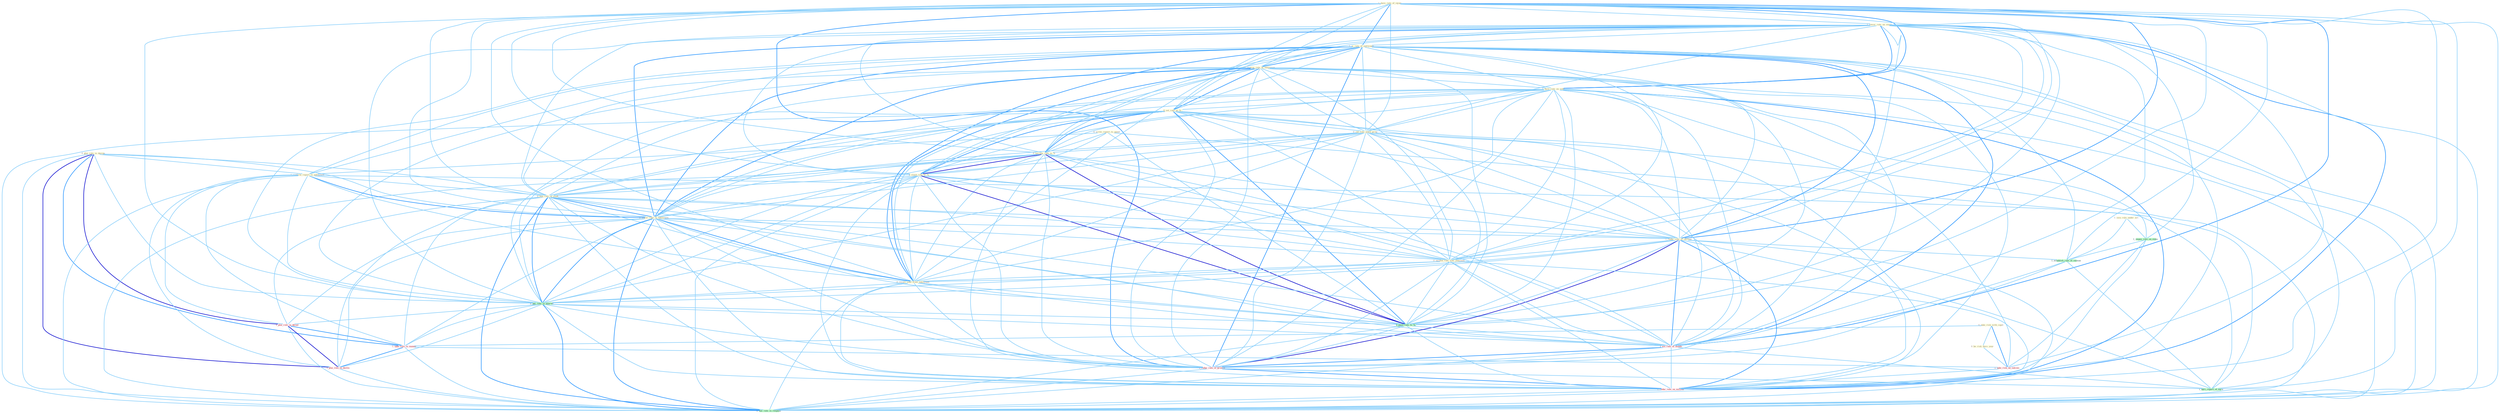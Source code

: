 Graph G{ 
    node
    [shape=polygon,style=filled,width=.5,height=.06,color="#BDFCC9",fixedsize=true,fontsize=4,
    fontcolor="#2f4f4f"];
    {node
    [color="#ffffe0", fontcolor="#8b7d6b"] "1_have_rate_of_injuri " "1_issu_rule_under_act " "1_lower_rate_on_stock " "1_is_rate_of_entitynam " "0_improv_rate_at_entitynam " "1_have_rate_on_vote " "0_set_rate_at_% " "0_take_risk_with_capit " "0_cut_rate_amid_grow " "0_write_report_to_panel " "0_plai_role_in_design " "0_be_risk_dure_year " "0_increas_rate_to_% " "0_slash_rate_to_% " "1_confirm_report_in_entitynam " "0_had_rate_in_studi " "0_lower_rate_in_entitynam " "1_reduc_rate_of_increas " "0_exceed_rate_sinc_yearnum " "0_receiv_rate_from_entitynam "}
{node [color="#fff0f5", fontcolor="#b22222"] "1_plai_role_in_decad " "1_take_role_in_manag " "1_take_risk_on_outcom " "1_plai_role_in_declin " "1_wa_rate_of_month " "1_reduc_rate_of_growth " "1_reduc_rate_on_million "}
edge [color="#B0E2FF"];

	"1_have_rate_of_injuri " -- "1_lower_rate_on_stock " [w="1", color="#87cefa" ];
	"1_have_rate_of_injuri " -- "1_is_rate_of_entitynam " [w="2", color="#1e90ff" , len=0.8];
	"1_have_rate_of_injuri " -- "0_improv_rate_at_entitynam " [w="1", color="#87cefa" ];
	"1_have_rate_of_injuri " -- "1_have_rate_on_vote " [w="2", color="#1e90ff" , len=0.8];
	"1_have_rate_of_injuri " -- "0_set_rate_at_% " [w="1", color="#87cefa" ];
	"1_have_rate_of_injuri " -- "0_cut_rate_amid_grow " [w="1", color="#87cefa" ];
	"1_have_rate_of_injuri " -- "0_increas_rate_to_% " [w="1", color="#87cefa" ];
	"1_have_rate_of_injuri " -- "0_slash_rate_to_% " [w="1", color="#87cefa" ];
	"1_have_rate_of_injuri " -- "0_had_rate_in_studi " [w="1", color="#87cefa" ];
	"1_have_rate_of_injuri " -- "0_lower_rate_in_entitynam " [w="1", color="#87cefa" ];
	"1_have_rate_of_injuri " -- "1_reduc_rate_of_increas " [w="2", color="#1e90ff" , len=0.8];
	"1_have_rate_of_injuri " -- "0_exceed_rate_sinc_yearnum " [w="1", color="#87cefa" ];
	"1_have_rate_of_injuri " -- "0_receiv_rate_from_entitynam " [w="1", color="#87cefa" ];
	"1_have_rate_of_injuri " -- "0_pai_rate_in_quarter " [w="1", color="#87cefa" ];
	"1_have_rate_of_injuri " -- "0_push_rate_to_% " [w="1", color="#87cefa" ];
	"1_have_rate_of_injuri " -- "1_establish_rule_of_immun " [w="1", color="#87cefa" ];
	"1_have_rate_of_injuri " -- "1_wa_rate_of_month " [w="2", color="#1e90ff" , len=0.8];
	"1_have_rate_of_injuri " -- "1_reduc_rate_of_growth " [w="2", color="#1e90ff" , len=0.8];
	"1_have_rate_of_injuri " -- "1_reduc_rate_on_million " [w="1", color="#87cefa" ];
	"1_have_rate_of_injuri " -- "1_hurt_report_of_earn " [w="1", color="#87cefa" ];
	"1_have_rate_of_injuri " -- "0_eas_rate_in_respons " [w="1", color="#87cefa" ];
	"1_issu_rule_under_act " -- "1_impos_rule_on_state " [w="1", color="#87cefa" ];
	"1_issu_rule_under_act " -- "1_establish_rule_of_immun " [w="1", color="#87cefa" ];
	"1_lower_rate_on_stock " -- "1_is_rate_of_entitynam " [w="1", color="#87cefa" ];
	"1_lower_rate_on_stock " -- "0_improv_rate_at_entitynam " [w="1", color="#87cefa" ];
	"1_lower_rate_on_stock " -- "1_have_rate_on_vote " [w="2", color="#1e90ff" , len=0.8];
	"1_lower_rate_on_stock " -- "0_set_rate_at_% " [w="1", color="#87cefa" ];
	"1_lower_rate_on_stock " -- "0_cut_rate_amid_grow " [w="1", color="#87cefa" ];
	"1_lower_rate_on_stock " -- "0_increas_rate_to_% " [w="1", color="#87cefa" ];
	"1_lower_rate_on_stock " -- "0_slash_rate_to_% " [w="1", color="#87cefa" ];
	"1_lower_rate_on_stock " -- "0_had_rate_in_studi " [w="1", color="#87cefa" ];
	"1_lower_rate_on_stock " -- "0_lower_rate_in_entitynam " [w="2", color="#1e90ff" , len=0.8];
	"1_lower_rate_on_stock " -- "1_reduc_rate_of_increas " [w="1", color="#87cefa" ];
	"1_lower_rate_on_stock " -- "0_exceed_rate_sinc_yearnum " [w="1", color="#87cefa" ];
	"1_lower_rate_on_stock " -- "0_receiv_rate_from_entitynam " [w="1", color="#87cefa" ];
	"1_lower_rate_on_stock " -- "1_impos_rule_on_state " [w="1", color="#87cefa" ];
	"1_lower_rate_on_stock " -- "0_pai_rate_in_quarter " [w="1", color="#87cefa" ];
	"1_lower_rate_on_stock " -- "0_push_rate_to_% " [w="1", color="#87cefa" ];
	"1_lower_rate_on_stock " -- "1_take_risk_on_outcom " [w="1", color="#87cefa" ];
	"1_lower_rate_on_stock " -- "1_wa_rate_of_month " [w="1", color="#87cefa" ];
	"1_lower_rate_on_stock " -- "1_reduc_rate_of_growth " [w="1", color="#87cefa" ];
	"1_lower_rate_on_stock " -- "1_reduc_rate_on_million " [w="2", color="#1e90ff" , len=0.8];
	"1_lower_rate_on_stock " -- "0_eas_rate_in_respons " [w="1", color="#87cefa" ];
	"1_is_rate_of_entitynam " -- "0_improv_rate_at_entitynam " [w="2", color="#1e90ff" , len=0.8];
	"1_is_rate_of_entitynam " -- "1_have_rate_on_vote " [w="1", color="#87cefa" ];
	"1_is_rate_of_entitynam " -- "0_set_rate_at_% " [w="1", color="#87cefa" ];
	"1_is_rate_of_entitynam " -- "0_cut_rate_amid_grow " [w="1", color="#87cefa" ];
	"1_is_rate_of_entitynam " -- "0_increas_rate_to_% " [w="1", color="#87cefa" ];
	"1_is_rate_of_entitynam " -- "0_slash_rate_to_% " [w="1", color="#87cefa" ];
	"1_is_rate_of_entitynam " -- "1_confirm_report_in_entitynam " [w="1", color="#87cefa" ];
	"1_is_rate_of_entitynam " -- "0_had_rate_in_studi " [w="1", color="#87cefa" ];
	"1_is_rate_of_entitynam " -- "0_lower_rate_in_entitynam " [w="2", color="#1e90ff" , len=0.8];
	"1_is_rate_of_entitynam " -- "1_reduc_rate_of_increas " [w="2", color="#1e90ff" , len=0.8];
	"1_is_rate_of_entitynam " -- "0_exceed_rate_sinc_yearnum " [w="1", color="#87cefa" ];
	"1_is_rate_of_entitynam " -- "0_receiv_rate_from_entitynam " [w="2", color="#1e90ff" , len=0.8];
	"1_is_rate_of_entitynam " -- "0_pai_rate_in_quarter " [w="1", color="#87cefa" ];
	"1_is_rate_of_entitynam " -- "0_push_rate_to_% " [w="1", color="#87cefa" ];
	"1_is_rate_of_entitynam " -- "1_establish_rule_of_immun " [w="1", color="#87cefa" ];
	"1_is_rate_of_entitynam " -- "1_wa_rate_of_month " [w="2", color="#1e90ff" , len=0.8];
	"1_is_rate_of_entitynam " -- "1_reduc_rate_of_growth " [w="2", color="#1e90ff" , len=0.8];
	"1_is_rate_of_entitynam " -- "1_reduc_rate_on_million " [w="1", color="#87cefa" ];
	"1_is_rate_of_entitynam " -- "1_hurt_report_of_earn " [w="1", color="#87cefa" ];
	"1_is_rate_of_entitynam " -- "0_eas_rate_in_respons " [w="1", color="#87cefa" ];
	"0_improv_rate_at_entitynam " -- "1_have_rate_on_vote " [w="1", color="#87cefa" ];
	"0_improv_rate_at_entitynam " -- "0_set_rate_at_% " [w="2", color="#1e90ff" , len=0.8];
	"0_improv_rate_at_entitynam " -- "0_cut_rate_amid_grow " [w="1", color="#87cefa" ];
	"0_improv_rate_at_entitynam " -- "0_increas_rate_to_% " [w="1", color="#87cefa" ];
	"0_improv_rate_at_entitynam " -- "0_slash_rate_to_% " [w="1", color="#87cefa" ];
	"0_improv_rate_at_entitynam " -- "1_confirm_report_in_entitynam " [w="1", color="#87cefa" ];
	"0_improv_rate_at_entitynam " -- "0_had_rate_in_studi " [w="1", color="#87cefa" ];
	"0_improv_rate_at_entitynam " -- "0_lower_rate_in_entitynam " [w="2", color="#1e90ff" , len=0.8];
	"0_improv_rate_at_entitynam " -- "1_reduc_rate_of_increas " [w="1", color="#87cefa" ];
	"0_improv_rate_at_entitynam " -- "0_exceed_rate_sinc_yearnum " [w="1", color="#87cefa" ];
	"0_improv_rate_at_entitynam " -- "0_receiv_rate_from_entitynam " [w="2", color="#1e90ff" , len=0.8];
	"0_improv_rate_at_entitynam " -- "0_pai_rate_in_quarter " [w="1", color="#87cefa" ];
	"0_improv_rate_at_entitynam " -- "0_push_rate_to_% " [w="1", color="#87cefa" ];
	"0_improv_rate_at_entitynam " -- "1_wa_rate_of_month " [w="1", color="#87cefa" ];
	"0_improv_rate_at_entitynam " -- "1_reduc_rate_of_growth " [w="1", color="#87cefa" ];
	"0_improv_rate_at_entitynam " -- "1_reduc_rate_on_million " [w="1", color="#87cefa" ];
	"0_improv_rate_at_entitynam " -- "0_eas_rate_in_respons " [w="1", color="#87cefa" ];
	"1_have_rate_on_vote " -- "0_set_rate_at_% " [w="1", color="#87cefa" ];
	"1_have_rate_on_vote " -- "0_cut_rate_amid_grow " [w="1", color="#87cefa" ];
	"1_have_rate_on_vote " -- "0_increas_rate_to_% " [w="1", color="#87cefa" ];
	"1_have_rate_on_vote " -- "0_slash_rate_to_% " [w="1", color="#87cefa" ];
	"1_have_rate_on_vote " -- "0_had_rate_in_studi " [w="1", color="#87cefa" ];
	"1_have_rate_on_vote " -- "0_lower_rate_in_entitynam " [w="1", color="#87cefa" ];
	"1_have_rate_on_vote " -- "1_reduc_rate_of_increas " [w="1", color="#87cefa" ];
	"1_have_rate_on_vote " -- "0_exceed_rate_sinc_yearnum " [w="1", color="#87cefa" ];
	"1_have_rate_on_vote " -- "0_receiv_rate_from_entitynam " [w="1", color="#87cefa" ];
	"1_have_rate_on_vote " -- "1_impos_rule_on_state " [w="1", color="#87cefa" ];
	"1_have_rate_on_vote " -- "0_pai_rate_in_quarter " [w="1", color="#87cefa" ];
	"1_have_rate_on_vote " -- "0_push_rate_to_% " [w="1", color="#87cefa" ];
	"1_have_rate_on_vote " -- "1_take_risk_on_outcom " [w="1", color="#87cefa" ];
	"1_have_rate_on_vote " -- "1_wa_rate_of_month " [w="1", color="#87cefa" ];
	"1_have_rate_on_vote " -- "1_reduc_rate_of_growth " [w="1", color="#87cefa" ];
	"1_have_rate_on_vote " -- "1_reduc_rate_on_million " [w="2", color="#1e90ff" , len=0.8];
	"1_have_rate_on_vote " -- "0_eas_rate_in_respons " [w="1", color="#87cefa" ];
	"0_set_rate_at_% " -- "0_cut_rate_amid_grow " [w="1", color="#87cefa" ];
	"0_set_rate_at_% " -- "0_increas_rate_to_% " [w="2", color="#1e90ff" , len=0.8];
	"0_set_rate_at_% " -- "0_slash_rate_to_% " [w="2", color="#1e90ff" , len=0.8];
	"0_set_rate_at_% " -- "0_had_rate_in_studi " [w="1", color="#87cefa" ];
	"0_set_rate_at_% " -- "0_lower_rate_in_entitynam " [w="1", color="#87cefa" ];
	"0_set_rate_at_% " -- "1_reduc_rate_of_increas " [w="1", color="#87cefa" ];
	"0_set_rate_at_% " -- "0_exceed_rate_sinc_yearnum " [w="1", color="#87cefa" ];
	"0_set_rate_at_% " -- "0_receiv_rate_from_entitynam " [w="1", color="#87cefa" ];
	"0_set_rate_at_% " -- "0_pai_rate_in_quarter " [w="1", color="#87cefa" ];
	"0_set_rate_at_% " -- "0_push_rate_to_% " [w="2", color="#1e90ff" , len=0.8];
	"0_set_rate_at_% " -- "1_wa_rate_of_month " [w="1", color="#87cefa" ];
	"0_set_rate_at_% " -- "1_reduc_rate_of_growth " [w="1", color="#87cefa" ];
	"0_set_rate_at_% " -- "1_reduc_rate_on_million " [w="1", color="#87cefa" ];
	"0_set_rate_at_% " -- "0_eas_rate_in_respons " [w="1", color="#87cefa" ];
	"0_take_risk_with_capit " -- "0_be_risk_dure_year " [w="1", color="#87cefa" ];
	"0_take_risk_with_capit " -- "1_take_role_in_manag " [w="1", color="#87cefa" ];
	"0_take_risk_with_capit " -- "1_take_risk_on_outcom " [w="2", color="#1e90ff" , len=0.8];
	"0_cut_rate_amid_grow " -- "0_increas_rate_to_% " [w="1", color="#87cefa" ];
	"0_cut_rate_amid_grow " -- "0_slash_rate_to_% " [w="1", color="#87cefa" ];
	"0_cut_rate_amid_grow " -- "0_had_rate_in_studi " [w="1", color="#87cefa" ];
	"0_cut_rate_amid_grow " -- "0_lower_rate_in_entitynam " [w="1", color="#87cefa" ];
	"0_cut_rate_amid_grow " -- "1_reduc_rate_of_increas " [w="1", color="#87cefa" ];
	"0_cut_rate_amid_grow " -- "0_exceed_rate_sinc_yearnum " [w="1", color="#87cefa" ];
	"0_cut_rate_amid_grow " -- "0_receiv_rate_from_entitynam " [w="1", color="#87cefa" ];
	"0_cut_rate_amid_grow " -- "0_pai_rate_in_quarter " [w="1", color="#87cefa" ];
	"0_cut_rate_amid_grow " -- "0_push_rate_to_% " [w="1", color="#87cefa" ];
	"0_cut_rate_amid_grow " -- "1_wa_rate_of_month " [w="1", color="#87cefa" ];
	"0_cut_rate_amid_grow " -- "1_reduc_rate_of_growth " [w="1", color="#87cefa" ];
	"0_cut_rate_amid_grow " -- "1_reduc_rate_on_million " [w="1", color="#87cefa" ];
	"0_cut_rate_amid_grow " -- "0_eas_rate_in_respons " [w="1", color="#87cefa" ];
	"0_write_report_to_panel " -- "0_increas_rate_to_% " [w="1", color="#87cefa" ];
	"0_write_report_to_panel " -- "0_slash_rate_to_% " [w="1", color="#87cefa" ];
	"0_write_report_to_panel " -- "1_confirm_report_in_entitynam " [w="1", color="#87cefa" ];
	"0_write_report_to_panel " -- "0_push_rate_to_% " [w="1", color="#87cefa" ];
	"0_write_report_to_panel " -- "1_hurt_report_of_earn " [w="1", color="#87cefa" ];
	"0_plai_role_in_design " -- "1_confirm_report_in_entitynam " [w="1", color="#87cefa" ];
	"0_plai_role_in_design " -- "0_had_rate_in_studi " [w="1", color="#87cefa" ];
	"0_plai_role_in_design " -- "0_lower_rate_in_entitynam " [w="1", color="#87cefa" ];
	"0_plai_role_in_design " -- "0_pai_rate_in_quarter " [w="1", color="#87cefa" ];
	"0_plai_role_in_design " -- "1_plai_role_in_decad " [w="3", color="#0000cd" , len=0.6];
	"0_plai_role_in_design " -- "1_take_role_in_manag " [w="2", color="#1e90ff" , len=0.8];
	"0_plai_role_in_design " -- "1_plai_role_in_declin " [w="3", color="#0000cd" , len=0.6];
	"0_plai_role_in_design " -- "0_eas_rate_in_respons " [w="1", color="#87cefa" ];
	"0_be_risk_dure_year " -- "1_take_risk_on_outcom " [w="1", color="#87cefa" ];
	"0_increas_rate_to_% " -- "0_slash_rate_to_% " [w="3", color="#0000cd" , len=0.6];
	"0_increas_rate_to_% " -- "0_had_rate_in_studi " [w="1", color="#87cefa" ];
	"0_increas_rate_to_% " -- "0_lower_rate_in_entitynam " [w="1", color="#87cefa" ];
	"0_increas_rate_to_% " -- "1_reduc_rate_of_increas " [w="1", color="#87cefa" ];
	"0_increas_rate_to_% " -- "0_exceed_rate_sinc_yearnum " [w="1", color="#87cefa" ];
	"0_increas_rate_to_% " -- "0_receiv_rate_from_entitynam " [w="1", color="#87cefa" ];
	"0_increas_rate_to_% " -- "0_pai_rate_in_quarter " [w="1", color="#87cefa" ];
	"0_increas_rate_to_% " -- "0_push_rate_to_% " [w="3", color="#0000cd" , len=0.6];
	"0_increas_rate_to_% " -- "1_wa_rate_of_month " [w="1", color="#87cefa" ];
	"0_increas_rate_to_% " -- "1_reduc_rate_of_growth " [w="1", color="#87cefa" ];
	"0_increas_rate_to_% " -- "1_reduc_rate_on_million " [w="1", color="#87cefa" ];
	"0_increas_rate_to_% " -- "0_eas_rate_in_respons " [w="1", color="#87cefa" ];
	"0_slash_rate_to_% " -- "0_had_rate_in_studi " [w="1", color="#87cefa" ];
	"0_slash_rate_to_% " -- "0_lower_rate_in_entitynam " [w="1", color="#87cefa" ];
	"0_slash_rate_to_% " -- "1_reduc_rate_of_increas " [w="1", color="#87cefa" ];
	"0_slash_rate_to_% " -- "0_exceed_rate_sinc_yearnum " [w="1", color="#87cefa" ];
	"0_slash_rate_to_% " -- "0_receiv_rate_from_entitynam " [w="1", color="#87cefa" ];
	"0_slash_rate_to_% " -- "0_pai_rate_in_quarter " [w="1", color="#87cefa" ];
	"0_slash_rate_to_% " -- "0_push_rate_to_% " [w="3", color="#0000cd" , len=0.6];
	"0_slash_rate_to_% " -- "1_wa_rate_of_month " [w="1", color="#87cefa" ];
	"0_slash_rate_to_% " -- "1_reduc_rate_of_growth " [w="1", color="#87cefa" ];
	"0_slash_rate_to_% " -- "1_reduc_rate_on_million " [w="1", color="#87cefa" ];
	"0_slash_rate_to_% " -- "0_eas_rate_in_respons " [w="1", color="#87cefa" ];
	"1_confirm_report_in_entitynam " -- "0_had_rate_in_studi " [w="1", color="#87cefa" ];
	"1_confirm_report_in_entitynam " -- "0_lower_rate_in_entitynam " [w="2", color="#1e90ff" , len=0.8];
	"1_confirm_report_in_entitynam " -- "0_receiv_rate_from_entitynam " [w="1", color="#87cefa" ];
	"1_confirm_report_in_entitynam " -- "0_pai_rate_in_quarter " [w="1", color="#87cefa" ];
	"1_confirm_report_in_entitynam " -- "1_plai_role_in_decad " [w="1", color="#87cefa" ];
	"1_confirm_report_in_entitynam " -- "1_take_role_in_manag " [w="1", color="#87cefa" ];
	"1_confirm_report_in_entitynam " -- "1_plai_role_in_declin " [w="1", color="#87cefa" ];
	"1_confirm_report_in_entitynam " -- "1_hurt_report_of_earn " [w="1", color="#87cefa" ];
	"1_confirm_report_in_entitynam " -- "0_eas_rate_in_respons " [w="1", color="#87cefa" ];
	"0_had_rate_in_studi " -- "0_lower_rate_in_entitynam " [w="2", color="#1e90ff" , len=0.8];
	"0_had_rate_in_studi " -- "1_reduc_rate_of_increas " [w="1", color="#87cefa" ];
	"0_had_rate_in_studi " -- "0_exceed_rate_sinc_yearnum " [w="1", color="#87cefa" ];
	"0_had_rate_in_studi " -- "0_receiv_rate_from_entitynam " [w="1", color="#87cefa" ];
	"0_had_rate_in_studi " -- "0_pai_rate_in_quarter " [w="2", color="#1e90ff" , len=0.8];
	"0_had_rate_in_studi " -- "0_push_rate_to_% " [w="1", color="#87cefa" ];
	"0_had_rate_in_studi " -- "1_plai_role_in_decad " [w="1", color="#87cefa" ];
	"0_had_rate_in_studi " -- "1_take_role_in_manag " [w="1", color="#87cefa" ];
	"0_had_rate_in_studi " -- "1_plai_role_in_declin " [w="1", color="#87cefa" ];
	"0_had_rate_in_studi " -- "1_wa_rate_of_month " [w="1", color="#87cefa" ];
	"0_had_rate_in_studi " -- "1_reduc_rate_of_growth " [w="1", color="#87cefa" ];
	"0_had_rate_in_studi " -- "1_reduc_rate_on_million " [w="1", color="#87cefa" ];
	"0_had_rate_in_studi " -- "0_eas_rate_in_respons " [w="2", color="#1e90ff" , len=0.8];
	"0_lower_rate_in_entitynam " -- "1_reduc_rate_of_increas " [w="1", color="#87cefa" ];
	"0_lower_rate_in_entitynam " -- "0_exceed_rate_sinc_yearnum " [w="1", color="#87cefa" ];
	"0_lower_rate_in_entitynam " -- "0_receiv_rate_from_entitynam " [w="2", color="#1e90ff" , len=0.8];
	"0_lower_rate_in_entitynam " -- "0_pai_rate_in_quarter " [w="2", color="#1e90ff" , len=0.8];
	"0_lower_rate_in_entitynam " -- "0_push_rate_to_% " [w="1", color="#87cefa" ];
	"0_lower_rate_in_entitynam " -- "1_plai_role_in_decad " [w="1", color="#87cefa" ];
	"0_lower_rate_in_entitynam " -- "1_take_role_in_manag " [w="1", color="#87cefa" ];
	"0_lower_rate_in_entitynam " -- "1_plai_role_in_declin " [w="1", color="#87cefa" ];
	"0_lower_rate_in_entitynam " -- "1_wa_rate_of_month " [w="1", color="#87cefa" ];
	"0_lower_rate_in_entitynam " -- "1_reduc_rate_of_growth " [w="1", color="#87cefa" ];
	"0_lower_rate_in_entitynam " -- "1_reduc_rate_on_million " [w="1", color="#87cefa" ];
	"0_lower_rate_in_entitynam " -- "0_eas_rate_in_respons " [w="2", color="#1e90ff" , len=0.8];
	"1_reduc_rate_of_increas " -- "0_exceed_rate_sinc_yearnum " [w="1", color="#87cefa" ];
	"1_reduc_rate_of_increas " -- "0_receiv_rate_from_entitynam " [w="1", color="#87cefa" ];
	"1_reduc_rate_of_increas " -- "0_pai_rate_in_quarter " [w="1", color="#87cefa" ];
	"1_reduc_rate_of_increas " -- "0_push_rate_to_% " [w="1", color="#87cefa" ];
	"1_reduc_rate_of_increas " -- "1_establish_rule_of_immun " [w="1", color="#87cefa" ];
	"1_reduc_rate_of_increas " -- "1_wa_rate_of_month " [w="2", color="#1e90ff" , len=0.8];
	"1_reduc_rate_of_increas " -- "1_reduc_rate_of_growth " [w="3", color="#0000cd" , len=0.6];
	"1_reduc_rate_of_increas " -- "1_reduc_rate_on_million " [w="2", color="#1e90ff" , len=0.8];
	"1_reduc_rate_of_increas " -- "1_hurt_report_of_earn " [w="1", color="#87cefa" ];
	"1_reduc_rate_of_increas " -- "0_eas_rate_in_respons " [w="1", color="#87cefa" ];
	"0_exceed_rate_sinc_yearnum " -- "0_receiv_rate_from_entitynam " [w="1", color="#87cefa" ];
	"0_exceed_rate_sinc_yearnum " -- "0_pai_rate_in_quarter " [w="1", color="#87cefa" ];
	"0_exceed_rate_sinc_yearnum " -- "0_push_rate_to_% " [w="1", color="#87cefa" ];
	"0_exceed_rate_sinc_yearnum " -- "1_wa_rate_of_month " [w="1", color="#87cefa" ];
	"0_exceed_rate_sinc_yearnum " -- "1_reduc_rate_of_growth " [w="1", color="#87cefa" ];
	"0_exceed_rate_sinc_yearnum " -- "1_reduc_rate_on_million " [w="1", color="#87cefa" ];
	"0_exceed_rate_sinc_yearnum " -- "0_eas_rate_in_respons " [w="1", color="#87cefa" ];
	"0_receiv_rate_from_entitynam " -- "0_pai_rate_in_quarter " [w="1", color="#87cefa" ];
	"0_receiv_rate_from_entitynam " -- "0_push_rate_to_% " [w="1", color="#87cefa" ];
	"0_receiv_rate_from_entitynam " -- "1_wa_rate_of_month " [w="1", color="#87cefa" ];
	"0_receiv_rate_from_entitynam " -- "1_reduc_rate_of_growth " [w="1", color="#87cefa" ];
	"0_receiv_rate_from_entitynam " -- "1_reduc_rate_on_million " [w="1", color="#87cefa" ];
	"0_receiv_rate_from_entitynam " -- "0_eas_rate_in_respons " [w="1", color="#87cefa" ];
	"1_impos_rule_on_state " -- "1_take_risk_on_outcom " [w="1", color="#87cefa" ];
	"1_impos_rule_on_state " -- "1_establish_rule_of_immun " [w="1", color="#87cefa" ];
	"1_impos_rule_on_state " -- "1_reduc_rate_on_million " [w="1", color="#87cefa" ];
	"0_pai_rate_in_quarter " -- "0_push_rate_to_% " [w="1", color="#87cefa" ];
	"0_pai_rate_in_quarter " -- "1_plai_role_in_decad " [w="1", color="#87cefa" ];
	"0_pai_rate_in_quarter " -- "1_take_role_in_manag " [w="1", color="#87cefa" ];
	"0_pai_rate_in_quarter " -- "1_plai_role_in_declin " [w="1", color="#87cefa" ];
	"0_pai_rate_in_quarter " -- "1_wa_rate_of_month " [w="1", color="#87cefa" ];
	"0_pai_rate_in_quarter " -- "1_reduc_rate_of_growth " [w="1", color="#87cefa" ];
	"0_pai_rate_in_quarter " -- "1_reduc_rate_on_million " [w="1", color="#87cefa" ];
	"0_pai_rate_in_quarter " -- "0_eas_rate_in_respons " [w="2", color="#1e90ff" , len=0.8];
	"0_push_rate_to_% " -- "1_wa_rate_of_month " [w="1", color="#87cefa" ];
	"0_push_rate_to_% " -- "1_reduc_rate_of_growth " [w="1", color="#87cefa" ];
	"0_push_rate_to_% " -- "1_reduc_rate_on_million " [w="1", color="#87cefa" ];
	"0_push_rate_to_% " -- "0_eas_rate_in_respons " [w="1", color="#87cefa" ];
	"1_plai_role_in_decad " -- "1_take_role_in_manag " [w="2", color="#1e90ff" , len=0.8];
	"1_plai_role_in_decad " -- "1_plai_role_in_declin " [w="3", color="#0000cd" , len=0.6];
	"1_plai_role_in_decad " -- "0_eas_rate_in_respons " [w="1", color="#87cefa" ];
	"1_take_role_in_manag " -- "1_take_risk_on_outcom " [w="1", color="#87cefa" ];
	"1_take_role_in_manag " -- "1_plai_role_in_declin " [w="2", color="#1e90ff" , len=0.8];
	"1_take_role_in_manag " -- "0_eas_rate_in_respons " [w="1", color="#87cefa" ];
	"1_take_risk_on_outcom " -- "1_reduc_rate_on_million " [w="1", color="#87cefa" ];
	"1_establish_rule_of_immun " -- "1_wa_rate_of_month " [w="1", color="#87cefa" ];
	"1_establish_rule_of_immun " -- "1_reduc_rate_of_growth " [w="1", color="#87cefa" ];
	"1_establish_rule_of_immun " -- "1_hurt_report_of_earn " [w="1", color="#87cefa" ];
	"1_plai_role_in_declin " -- "0_eas_rate_in_respons " [w="1", color="#87cefa" ];
	"1_wa_rate_of_month " -- "1_reduc_rate_of_growth " [w="2", color="#1e90ff" , len=0.8];
	"1_wa_rate_of_month " -- "1_reduc_rate_on_million " [w="1", color="#87cefa" ];
	"1_wa_rate_of_month " -- "1_hurt_report_of_earn " [w="1", color="#87cefa" ];
	"1_wa_rate_of_month " -- "0_eas_rate_in_respons " [w="1", color="#87cefa" ];
	"1_reduc_rate_of_growth " -- "1_reduc_rate_on_million " [w="2", color="#1e90ff" , len=0.8];
	"1_reduc_rate_of_growth " -- "1_hurt_report_of_earn " [w="1", color="#87cefa" ];
	"1_reduc_rate_of_growth " -- "0_eas_rate_in_respons " [w="1", color="#87cefa" ];
	"1_reduc_rate_on_million " -- "0_eas_rate_in_respons " [w="1", color="#87cefa" ];
}